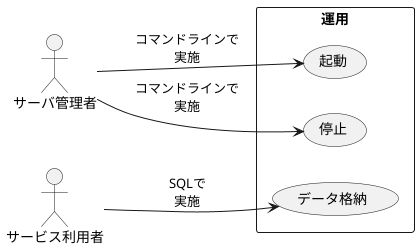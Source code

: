 @startuml
left to right direction

actor "サーバ管理者" as admin
actor "サービス利用者" as user

rectangle "運用" {
  usecase "起動" as UC1
  usecase "データ格納" as UC2
  usecase "停止" as UC3
}
admin --> (UC1) : コマンドラインで\n実施
user --> (UC2) : SQLで\n実施
admin --> (UC3) : コマンドラインで\n実施

@enduml
